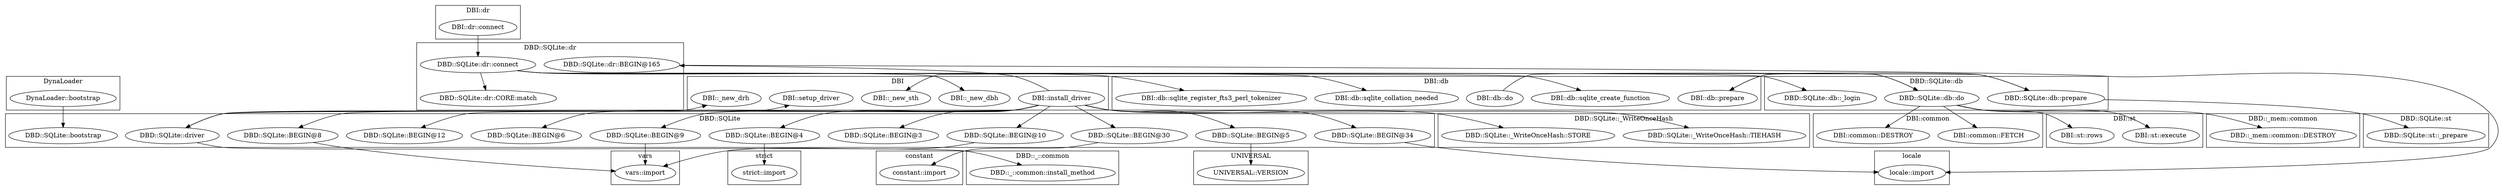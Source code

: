 digraph {
graph [overlap=false]
subgraph cluster_DBD_SQLite_st {
	label="DBD::SQLite::st";
	"DBD::SQLite::st::_prepare";
}
subgraph cluster_locale {
	label="locale";
	"locale::import";
}
subgraph cluster_DynaLoader {
	label="DynaLoader";
	"DynaLoader::bootstrap";
}
subgraph cluster_DBI {
	label="DBI";
	"DBI::_new_dbh";
	"DBI::install_driver";
	"DBI::_new_sth";
	"DBI::setup_driver";
	"DBI::_new_drh";
}
subgraph cluster_vars {
	label="vars";
	"vars::import";
}
subgraph cluster_strict {
	label="strict";
	"strict::import";
}
subgraph cluster_DBD_SQLite_dr {
	label="DBD::SQLite::dr";
	"DBD::SQLite::dr::connect";
	"DBD::SQLite::dr::CORE:match";
	"DBD::SQLite::dr::BEGIN@165";
}
subgraph cluster_DBI_common {
	label="DBI::common";
	"DBI::common::DESTROY";
	"DBI::common::FETCH";
}
subgraph cluster_DBI_db {
	label="DBI::db";
	"DBI::db::sqlite_create_function";
	"DBI::db::sqlite_collation_needed";
	"DBI::db::do";
	"DBI::db::sqlite_register_fts3_perl_tokenizer";
	"DBI::db::prepare";
}
subgraph cluster_UNIVERSAL {
	label="UNIVERSAL";
	"UNIVERSAL::VERSION";
}
subgraph cluster_DBD_SQLite {
	label="DBD::SQLite";
	"DBD::SQLite::BEGIN@9";
	"DBD::SQLite::BEGIN@3";
	"DBD::SQLite::BEGIN@34";
	"DBD::SQLite::bootstrap";
	"DBD::SQLite::BEGIN@4";
	"DBD::SQLite::BEGIN@10";
	"DBD::SQLite::BEGIN@6";
	"DBD::SQLite::BEGIN@12";
	"DBD::SQLite::BEGIN@30";
	"DBD::SQLite::driver";
	"DBD::SQLite::BEGIN@8";
	"DBD::SQLite::BEGIN@5";
}
subgraph cluster_DBD_SQLite_db {
	label="DBD::SQLite::db";
	"DBD::SQLite::db::do";
	"DBD::SQLite::db::prepare";
	"DBD::SQLite::db::_login";
}
subgraph cluster_DBD_SQLite__WriteOnceHash {
	label="DBD::SQLite::_WriteOnceHash";
	"DBD::SQLite::_WriteOnceHash::STORE";
	"DBD::SQLite::_WriteOnceHash::TIEHASH";
}
subgraph cluster_DBI_dr {
	label="DBI::dr";
	"DBI::dr::connect";
}
subgraph cluster_constant {
	label="constant";
	"constant::import";
}
subgraph cluster_DBD___common {
	label="DBD::_::common";
	"DBD::_::common::install_method";
}
subgraph cluster_DBI_st {
	label="DBI::st";
	"DBI::st::rows";
	"DBI::st::execute";
}
subgraph cluster_DBD__mem_common {
	label="DBD::_mem::common";
	"DBD::_mem::common::DESTROY";
}
"DBD::SQLite::dr::connect" -> "DBI::db::sqlite_collation_needed";
"DBD::SQLite::BEGIN@34" -> "locale::import";
"DBD::SQLite::dr::BEGIN@165" -> "locale::import";
"DBD::SQLite::db::prepare" -> "DBI::_new_sth";
"DBD::SQLite::db::do" -> "DBD::_mem::common::DESTROY";
"DBD::SQLite::BEGIN@30" -> "constant::import";
"DBI::install_driver" -> "DBD::SQLite::BEGIN@9";
"DBI::install_driver" -> "DBD::SQLite::BEGIN@34";
"DBD::SQLite::db::prepare" -> "DBD::SQLite::st::_prepare";
"DBI::install_driver" -> "DBD::SQLite::BEGIN@12";
"DBD::SQLite::db::do" -> "DBI::db::prepare";
"DBD::SQLite::dr::connect" -> "DBD::SQLite::dr::CORE:match";
"DBI::install_driver" -> "DBD::SQLite::dr::BEGIN@165";
"DBD::SQLite::dr::connect" -> "DBI::db::sqlite_create_function";
"DBI::install_driver" -> "DBD::SQLite::BEGIN@4";
"DBD::SQLite::driver" -> "DBD::_::common::install_method";
"DBD::SQLite::dr::connect" -> "DBI::_new_dbh";
"DBI::install_driver" -> "DBD::SQLite::driver";
"DBD::SQLite::driver" -> "DBI::_new_drh";
"DBI::install_driver" -> "DBD::SQLite::BEGIN@8";
"DBD::SQLite::dr::connect" -> "DBD::SQLite::db::_login";
"DBI::db::prepare" -> "DBD::SQLite::db::prepare";
"DBD::SQLite::dr::connect" -> "DBI::db::sqlite_register_fts3_perl_tokenizer";
"DynaLoader::bootstrap" -> "DBD::SQLite::bootstrap";
"DBD::SQLite::BEGIN@9" -> "vars::import";
"DBD::SQLite::BEGIN@10" -> "vars::import";
"DBD::SQLite::BEGIN@8" -> "vars::import";
"DBD::SQLite::db::do" -> "DBI::common::FETCH";
"DBI::install_driver" -> "DBD::SQLite::_WriteOnceHash::TIEHASH";
"DBI::install_driver" -> "DBD::SQLite::BEGIN@5";
"DBI::install_driver" -> "DBD::SQLite::BEGIN@3";
"DBI::install_driver" -> "DBD::SQLite::BEGIN@10";
"DBI::install_driver" -> "DBD::SQLite::BEGIN@6";
"DBD::SQLite::driver" -> "DBI::setup_driver";
"DBI::install_driver" -> "DBD::SQLite::BEGIN@30";
"DBD::SQLite::db::do" -> "DBI::common::DESTROY";
"DBI::dr::connect" -> "DBD::SQLite::dr::connect";
"DBD::SQLite::db::do" -> "DBI::st::execute";
"DBI::install_driver" -> "DBD::SQLite::_WriteOnceHash::STORE";
"DBI::db::do" -> "DBD::SQLite::db::do";
"DBD::SQLite::db::do" -> "DBI::st::rows";
"DBD::SQLite::BEGIN@5" -> "UNIVERSAL::VERSION";
"DBD::SQLite::BEGIN@4" -> "strict::import";
}

